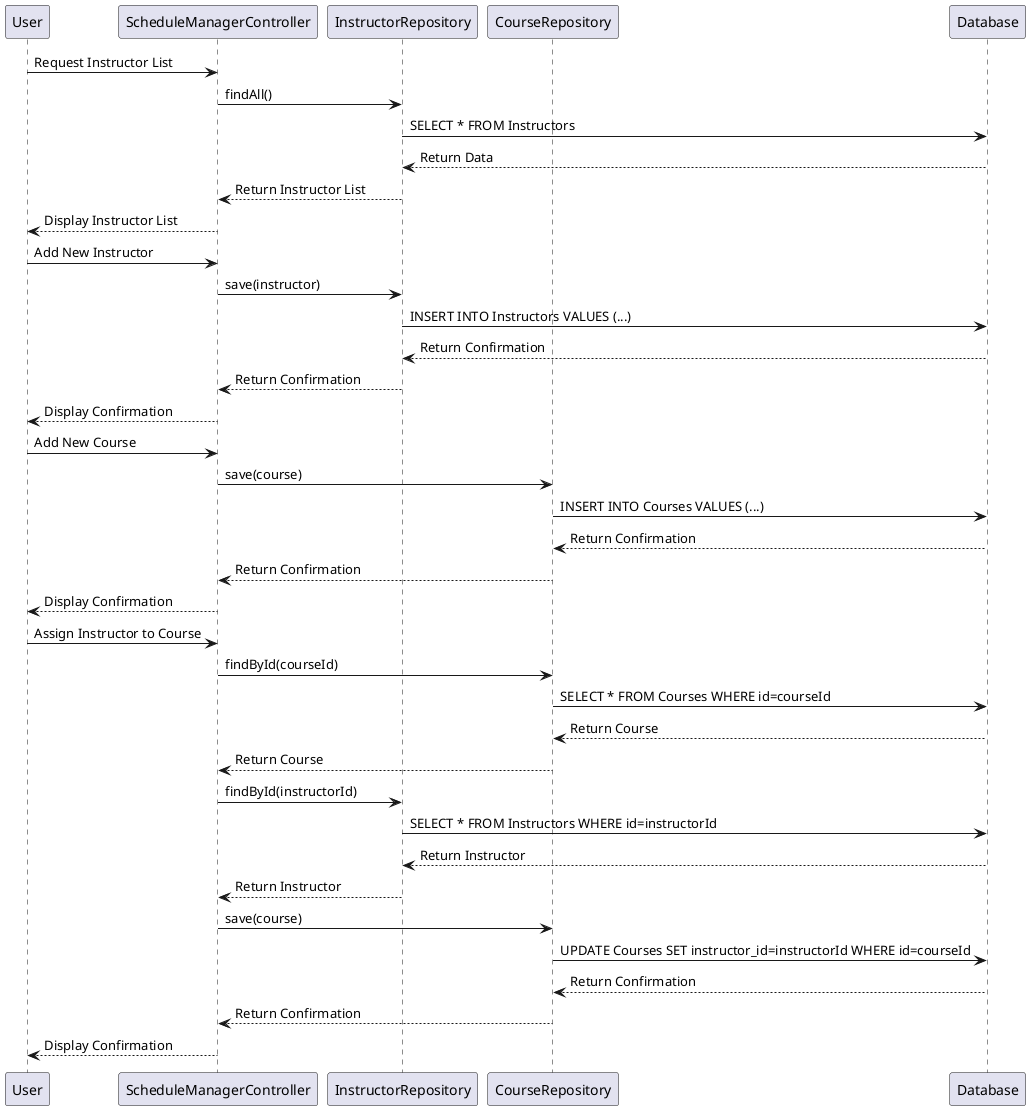 @startuml

participant "User" as User
participant "ScheduleManagerController" as SMC
participant "InstructorRepository" as IR
participant "CourseRepository" as CR
participant "Database" as DB

User -> SMC : Request Instructor List
SMC -> IR : findAll()
IR -> DB : SELECT * FROM Instructors
DB --> IR : Return Data
IR --> SMC : Return Instructor List
SMC --> User : Display Instructor List

User -> SMC : Add New Instructor
SMC -> IR : save(instructor)
IR -> DB : INSERT INTO Instructors VALUES (...)
DB --> IR : Return Confirmation
IR --> SMC : Return Confirmation
SMC --> User : Display Confirmation

User -> SMC : Add New Course
SMC -> CR : save(course)
CR -> DB : INSERT INTO Courses VALUES (...)
DB --> CR : Return Confirmation
CR --> SMC : Return Confirmation
SMC --> User : Display Confirmation

User -> SMC : Assign Instructor to Course
SMC -> CR : findById(courseId)
CR -> DB : SELECT * FROM Courses WHERE id=courseId
DB --> CR : Return Course
CR --> SMC : Return Course

SMC -> IR : findById(instructorId)
IR -> DB : SELECT * FROM Instructors WHERE id=instructorId
DB --> IR : Return Instructor
IR --> SMC : Return Instructor

SMC -> CR : save(course)
CR -> DB : UPDATE Courses SET instructor_id=instructorId WHERE id=courseId
DB --> CR : Return Confirmation
CR --> SMC : Return Confirmation
SMC --> User : Display Confirmation

@enduml
